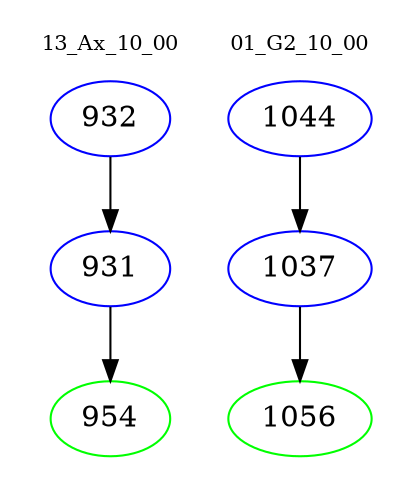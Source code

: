 digraph{
subgraph cluster_0 {
color = white
label = "13_Ax_10_00";
fontsize=10;
T0_932 [label="932", color="blue"]
T0_932 -> T0_931 [color="black"]
T0_931 [label="931", color="blue"]
T0_931 -> T0_954 [color="black"]
T0_954 [label="954", color="green"]
}
subgraph cluster_1 {
color = white
label = "01_G2_10_00";
fontsize=10;
T1_1044 [label="1044", color="blue"]
T1_1044 -> T1_1037 [color="black"]
T1_1037 [label="1037", color="blue"]
T1_1037 -> T1_1056 [color="black"]
T1_1056 [label="1056", color="green"]
}
}
